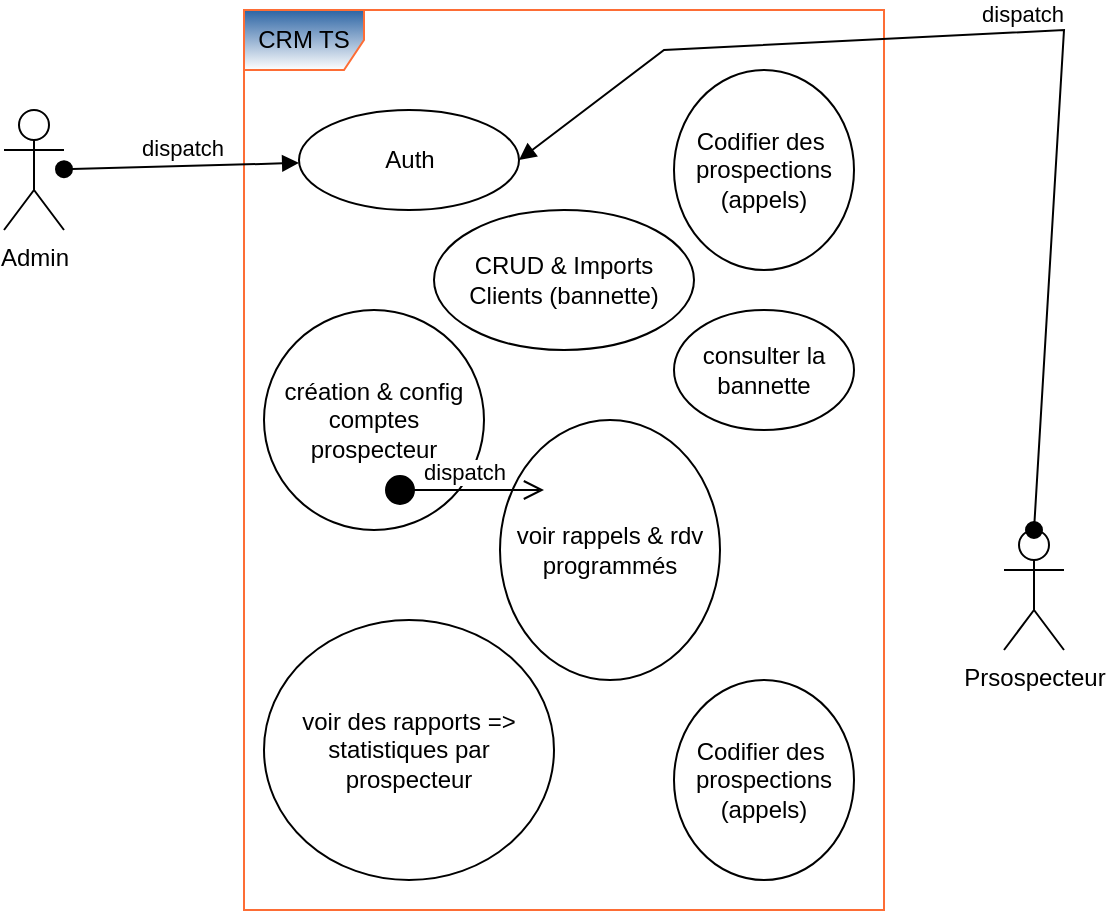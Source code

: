<mxfile version="16.4.7" type="github" pages="2">
  <diagram id="ra090TQqC1TVSofZl9dN" name="use Case">
    <mxGraphModel dx="1221" dy="642" grid="1" gridSize="10" guides="1" tooltips="1" connect="1" arrows="1" fold="1" page="1" pageScale="1" pageWidth="827" pageHeight="1169" math="0" shadow="0">
      <root>
        <mxCell id="0" />
        <mxCell id="1" parent="0" />
        <mxCell id="5pWSBIOGs208yuar4rHA-1" value="CRM TS" style="shape=umlFrame;whiteSpace=wrap;html=1;fillColor=#2C64A4;strokeColor=#FD6D35;gradientColor=#ffffff;shadow=0;sketch=0;fillStyle=zigzag;" vertex="1" parent="1">
          <mxGeometry x="230" y="30" width="320" height="450" as="geometry" />
        </mxCell>
        <mxCell id="5pWSBIOGs208yuar4rHA-2" value="Auth" style="ellipse;whiteSpace=wrap;html=1;" vertex="1" parent="1">
          <mxGeometry x="257.5" y="80" width="110" height="50" as="geometry" />
        </mxCell>
        <mxCell id="5pWSBIOGs208yuar4rHA-3" value="consulter la bannette" style="ellipse;whiteSpace=wrap;html=1;" vertex="1" parent="1">
          <mxGeometry x="445" y="180" width="90" height="60" as="geometry" />
        </mxCell>
        <mxCell id="5pWSBIOGs208yuar4rHA-4" value="Codifier des&amp;nbsp; prospections (appels)" style="ellipse;whiteSpace=wrap;html=1;" vertex="1" parent="1">
          <mxGeometry x="445" y="60" width="90" height="100" as="geometry" />
        </mxCell>
        <mxCell id="5pWSBIOGs208yuar4rHA-5" value="voir rappels &amp;amp; rdv programmés" style="ellipse;whiteSpace=wrap;html=1;" vertex="1" parent="1">
          <mxGeometry x="358" y="235" width="110" height="130" as="geometry" />
        </mxCell>
        <mxCell id="5pWSBIOGs208yuar4rHA-6" value="CRUD &amp;amp; Imports Clients (bannette)" style="ellipse;whiteSpace=wrap;html=1;" vertex="1" parent="1">
          <mxGeometry x="325" y="130" width="130" height="70" as="geometry" />
        </mxCell>
        <mxCell id="5pWSBIOGs208yuar4rHA-7" value="création &amp;amp; config comptes prospecteur" style="ellipse;whiteSpace=wrap;html=1;" vertex="1" parent="1">
          <mxGeometry x="240" y="180" width="110" height="110" as="geometry" />
        </mxCell>
        <mxCell id="5pWSBIOGs208yuar4rHA-8" value="Admin" style="shape=umlActor;verticalLabelPosition=bottom;verticalAlign=top;html=1;" vertex="1" parent="1">
          <mxGeometry x="110" y="80" width="30" height="60" as="geometry" />
        </mxCell>
        <mxCell id="5pWSBIOGs208yuar4rHA-9" value="Prsospecteur" style="shape=umlActor;verticalLabelPosition=bottom;verticalAlign=top;html=1;" vertex="1" parent="1">
          <mxGeometry x="610" y="290" width="30" height="60" as="geometry" />
        </mxCell>
        <mxCell id="5pWSBIOGs208yuar4rHA-10" value="voir des rapports =&amp;gt; statistiques par prospecteur" style="ellipse;whiteSpace=wrap;html=1;" vertex="1" parent="1">
          <mxGeometry x="240" y="335" width="145" height="130" as="geometry" />
        </mxCell>
        <mxCell id="5pWSBIOGs208yuar4rHA-12" value="Codifier des&amp;nbsp; prospections (appels)" style="ellipse;whiteSpace=wrap;html=1;" vertex="1" parent="1">
          <mxGeometry x="445" y="365" width="90" height="100" as="geometry" />
        </mxCell>
        <mxCell id="iCZ0ywXKxdEoLzoU49FP-1" value="dispatch" style="html=1;verticalAlign=bottom;startArrow=circle;startFill=1;endArrow=open;startSize=6;endSize=8;rounded=0;" edge="1" parent="1">
          <mxGeometry width="80" relative="1" as="geometry">
            <mxPoint x="300" y="270" as="sourcePoint" />
            <mxPoint x="380" y="270" as="targetPoint" />
          </mxGeometry>
        </mxCell>
        <mxCell id="iCZ0ywXKxdEoLzoU49FP-2" value="dispatch" style="html=1;verticalAlign=bottom;startArrow=oval;startFill=1;endArrow=block;startSize=8;rounded=0;exitX=0.5;exitY=0;exitDx=0;exitDy=0;exitPerimeter=0;entryX=1;entryY=0.5;entryDx=0;entryDy=0;" edge="1" parent="1" source="5pWSBIOGs208yuar4rHA-9" target="5pWSBIOGs208yuar4rHA-2">
          <mxGeometry width="60" relative="1" as="geometry">
            <mxPoint x="310" y="270" as="sourcePoint" />
            <mxPoint x="370" y="270" as="targetPoint" />
            <Array as="points">
              <mxPoint x="640" y="40" />
              <mxPoint x="440" y="50" />
            </Array>
          </mxGeometry>
        </mxCell>
        <mxCell id="iCZ0ywXKxdEoLzoU49FP-3" value="dispatch" style="html=1;verticalAlign=bottom;startArrow=oval;startFill=1;endArrow=block;startSize=8;rounded=0;" edge="1" parent="1" source="5pWSBIOGs208yuar4rHA-8" target="5pWSBIOGs208yuar4rHA-2">
          <mxGeometry width="60" relative="1" as="geometry">
            <mxPoint x="310" y="270" as="sourcePoint" />
            <mxPoint x="260" y="90" as="targetPoint" />
          </mxGeometry>
        </mxCell>
      </root>
    </mxGraphModel>
  </diagram>
  <diagram id="WClvq3YM0WJYj9vJKpVZ" name="Class Diagramme">
    <mxGraphModel dx="1221" dy="642" grid="1" gridSize="10" guides="1" tooltips="1" connect="1" arrows="1" fold="1" page="1" pageScale="1" pageWidth="827" pageHeight="1169" math="0" shadow="0">
      <root>
        <mxCell id="T2sBMQwGrrTg_-tI-4FX-0" />
        <mxCell id="T2sBMQwGrrTg_-tI-4FX-1" parent="T2sBMQwGrrTg_-tI-4FX-0" />
        <mxCell id="T2sBMQwGrrTg_-tI-4FX-3" value="&lt;p style=&quot;margin: 0px ; margin-top: 4px ; text-align: center&quot;&gt;&lt;b&gt;User&lt;/b&gt;&lt;/p&gt;&lt;hr size=&quot;1&quot;&gt;&lt;p style=&quot;margin: 0px ; margin-left: 4px&quot;&gt;+ id: integer&lt;/p&gt;&lt;p style=&quot;margin: 0px ; margin-left: 4px&quot;&gt;+ full name : string&lt;/p&gt;&lt;p style=&quot;margin: 0px ; margin-left: 4px&quot;&gt;+ Email. String&lt;/p&gt;&lt;p style=&quot;margin: 0px ; margin-left: 4px&quot;&gt;+ login string&lt;/p&gt;&lt;p style=&quot;margin: 0px ; margin-left: 4px&quot;&gt;+ Password hash.&lt;/p&gt;&lt;p style=&quot;margin: 0px ; margin-left: 4px&quot;&gt;+ Role [Admin | Prospect]&lt;/p&gt;&lt;hr size=&quot;1&quot;&gt;&lt;p style=&quot;margin: 0px ; margin-left: 4px&quot;&gt;+ s&#39;authentifier (login,pass): Boolean.&lt;/p&gt;&lt;p style=&quot;margin: 0px ; margin-left: 4px&quot;&gt;+&amp;nbsp;&lt;/p&gt;&lt;span style=&quot;color: rgba(0 , 0 , 0 , 0) ; font-family: monospace ; font-size: 0px&quot;&gt;%3CmxGraphModel%3E%3Croot%3E%3CmxCell%20id%3D%220%22%2F%3E%3CmxCell%20id%3D%221%22%20parent%3D%220%22%2F%3E%3CmxCell%20id%3D%222%22%20value%3D%22%26lt%3Bp%20style%3D%26quot%3Bmargin%3A%200px%20%3B%20margin-top%3A%204px%20%3B%20text-align%3A%20center%26quot%3B%26gt%3B%26lt%3Bb%26gt%3BUser%26lt%3B%2Fb%26gt%3B%26lt%3B%2Fp%26gt%3B%26lt%3Bhr%20size%3D%26quot%3B1%26quot%3B%26gt%3B%26lt%3Bp%20style%3D%26quot%3Bmargin%3A%200px%20%3B%20margin-left%3A%204px%26quot%3B%26gt%3B%2B%20id%3A%20integer%26lt%3B%2Fp%26gt%3B%26lt%3Bp%20style%3D%26quot%3Bmargin%3A%200px%20%3B%20margin-left%3A%204px%26quot%3B%26gt%3B%2B%20full%20name%20%3A%20string%26lt%3B%2Fp%26gt%3B%26lt%3Bp%20style%3D%26quot%3Bmargin%3A%200px%20%3B%20margin-left%3A%204px%26quot%3B%26gt%3B%2B%20login%20string%26lt%3B%2Fp%26gt%3B%26lt%3Bp%20style%3D%26quot%3Bmargin%3A%200px%20%3B%20margin-left%3A%204px%26quot%3B%26gt%3B%2B%20Password%20hash.%26lt%3B%2Fp%26gt%3B%26lt%3Bp%20style%3D%26quot%3Bmargin%3A%200px%20%3B%20margin-left%3A%204px%26quot%3B%26gt%3B%2B%20Role%20%5BAdmin%20%7C%20Prospect%5D%26lt%3B%2Fp%26gt%3B%26lt%3Bhr%20size%3D%26quot%3B1%26quot%3B%26gt%3B%26lt%3Bp%20style%3D%26quot%3Bmargin%3A%200px%20%3B%20margin-left%3A%204px%26quot%3B%26gt%3B%2B%20s&#39;authentifier%20(login%2Cpass)%3A%20Boolean.%26lt%3B%2Fp%26gt%3B%26lt%3Bp%20style%3D%26quot%3Bmargin%3A%200px%20%3B%20margin-left%3A%204px%26quot%3B%26gt%3B%2B%26amp%3Bnbsp%3B%26lt%3B%2Fp%26gt%3B%22%20style%3D%22verticalAlign%3Dtop%3Balign%3Dleft%3Boverflow%3Dfill%3BfontSize%3D12%3BfontFamily%3DHelvetica%3Bhtml%3D1%3Bshadow%3D0%3Bsketch%3D0%3BfillStyle%3Dzigzag%3BstrokeColor%3D%23FD6D35%3BfillColor%3D%232C64A4%3BgradientColor%3D%23ffffff%3B%22%20vertex%3D%221%22%20parent%3D%221%22%3E%3CmxGeometry%20x%3D%2240%22%20y%3D%2250%22%20width%3D%22230%22%20height%3D%22230%22%20as%3D%22geometry%22%2F%3E%3C%2FmxCell%3E%3C%2Froot%3E%3C%2FmxGraphModel%3E&lt;/span&gt;" style="verticalAlign=top;align=left;overflow=fill;fontSize=12;fontFamily=Helvetica;html=1;shadow=0;sketch=0;fillStyle=zigzag;strokeColor=#FD6D35;fillColor=#2C64A4;gradientColor=#ffffff;" vertex="1" parent="T2sBMQwGrrTg_-tI-4FX-1">
          <mxGeometry x="150" y="20" width="230" height="230" as="geometry" />
        </mxCell>
        <mxCell id="jDyly-DM5acpHVmm9ErB-0" value="&lt;p style=&quot;margin: 0px ; margin-top: 4px ; text-align: center&quot;&gt;&lt;b&gt;Client&lt;/b&gt;&lt;/p&gt;&lt;hr size=&quot;1&quot;&gt;&lt;p style=&quot;margin: 0px ; margin-left: 4px&quot;&gt;+ id: integer&lt;/p&gt;&lt;p style=&quot;margin: 0px ; margin-left: 4px&quot;&gt;+ company name: string&lt;/p&gt;&lt;p style=&quot;margin: 0px ; margin-left: 4px&quot;&gt;+ Activity string&lt;/p&gt;&lt;p style=&quot;margin: 0px ; margin-left: 4px&quot;&gt;+ Adresse string.&lt;/p&gt;&lt;p style=&quot;margin: 0px ; margin-left: 4px&quot;&gt;+ Villle String&lt;/p&gt;&lt;p style=&quot;margin: 0px ; margin-left: 4px&quot;&gt;+ Tél 1 .&lt;/p&gt;&lt;p style=&quot;margin: 0px ; margin-left: 4px&quot;&gt;+ Tél 2.&lt;/p&gt;&lt;p style=&quot;margin: 0px ; margin-left: 4px&quot;&gt;+ Fax.&lt;/p&gt;&lt;p style=&quot;margin: 0px ; margin-left: 4px&quot;&gt;+Email.&lt;/p&gt;&lt;p style=&quot;margin: 0px ; margin-left: 4px&quot;&gt;+SiteWeb&lt;/p&gt;&lt;hr size=&quot;1&quot;&gt;&lt;p style=&quot;margin: 0px ; margin-left: 4px&quot;&gt;+&amp;nbsp;&lt;/p&gt;&lt;p style=&quot;margin: 0px ; margin-left: 4px&quot;&gt;+&amp;nbsp;&lt;/p&gt;" style="verticalAlign=top;align=left;overflow=fill;fontSize=12;fontFamily=Helvetica;html=1;shadow=0;sketch=0;fillStyle=zigzag;strokeColor=#FD6D35;fillColor=#2C64A4;gradientColor=#ffffff;" vertex="1" parent="T2sBMQwGrrTg_-tI-4FX-1">
          <mxGeometry x="560" y="310" width="230" height="230" as="geometry" />
        </mxCell>
        <mxCell id="jDyly-DM5acpHVmm9ErB-1" value="&lt;p style=&quot;margin: 0px ; margin-top: 4px ; text-align: center&quot;&gt;&lt;b&gt;Prospecteur&lt;/b&gt;&lt;/p&gt;&lt;hr size=&quot;1&quot;&gt;&lt;p style=&quot;margin: 0px ; margin-left: 4px&quot;&gt;+ Date d&#39;ajout.&lt;/p&gt;&lt;p style=&quot;margin: 0px ; margin-left: 4px&quot;&gt;&lt;br&gt;&lt;/p&gt;&lt;hr size=&quot;1&quot;&gt;&lt;p style=&quot;margin: 0px ; margin-left: 4px&quot;&gt;+ codifier des appels()&lt;/p&gt;&lt;p style=&quot;margin: 0px ; margin-left: 4px&quot;&gt;+ programmés des rappels().&lt;/p&gt;&lt;span style=&quot;color: rgba(0 , 0 , 0 , 0) ; font-family: monospace ; font-size: 0px&quot;&gt;%3CmxGraphModel%3E%3Croot%3E%3CmxCell%20id%3D%220%22%2F%3E%3CmxCell%20id%3D%221%22%20parent%3D%220%22%2F%3E%3CmxCell%20id%3D%222%22%20value%3D%22%26lt%3Bp%20style%3D%26quot%3Bmargin%3A%200px%20%3B%20margin-top%3A%204px%20%3B%20text-align%3A%20center%26quot%3B%26gt%3B%26lt%3Bb%26gt%3BUser%26lt%3B%2Fb%26gt%3B%26lt%3B%2Fp%26gt%3B%26lt%3Bhr%20size%3D%26quot%3B1%26quot%3B%26gt%3B%26lt%3Bp%20style%3D%26quot%3Bmargin%3A%200px%20%3B%20margin-left%3A%204px%26quot%3B%26gt%3B%2B%20id%3A%20integer%26lt%3B%2Fp%26gt%3B%26lt%3Bp%20style%3D%26quot%3Bmargin%3A%200px%20%3B%20margin-left%3A%204px%26quot%3B%26gt%3B%2B%20full%20name%20%3A%20string%26lt%3B%2Fp%26gt%3B%26lt%3Bp%20style%3D%26quot%3Bmargin%3A%200px%20%3B%20margin-left%3A%204px%26quot%3B%26gt%3B%2B%20login%20string%26lt%3B%2Fp%26gt%3B%26lt%3Bp%20style%3D%26quot%3Bmargin%3A%200px%20%3B%20margin-left%3A%204px%26quot%3B%26gt%3B%2B%20Password%20hash.%26lt%3B%2Fp%26gt%3B%26lt%3Bp%20style%3D%26quot%3Bmargin%3A%200px%20%3B%20margin-left%3A%204px%26quot%3B%26gt%3B%2B%20Role%20%5BAdmin%20%7C%20Prospect%5D%26lt%3B%2Fp%26gt%3B%26lt%3Bhr%20size%3D%26quot%3B1%26quot%3B%26gt%3B%26lt%3Bp%20style%3D%26quot%3Bmargin%3A%200px%20%3B%20margin-left%3A%204px%26quot%3B%26gt%3B%2B%20s&#39;authentifier%20(login%2Cpass)%3A%20Boolean.%26lt%3B%2Fp%26gt%3B%26lt%3Bp%20style%3D%26quot%3Bmargin%3A%200px%20%3B%20margin-left%3A%204px%26quot%3B%26gt%3B%2B%26amp%3Bnbsp%3B%26lt%3B%2Fp%26gt%3B%22%20style%3D%22verticalAlign%3Dtop%3Balign%3Dleft%3Boverflow%3Dfill%3BfontSize%3D12%3BfontFamily%3DHelvetica%3Bhtml%3D1%3Bshadow%3D0%3Bsketch%3D0%3BfillStyle%3Dzigzag%3BstrokeColor%3D%23FD6D35%3BfillColor%3D%232C64A4%3BgradientColor%3D%23ffffff%3B%22%20vertex%3D%221%22%20parent%3D%221%22%3E%3CmxGeometry%20x%3D%2240%22%20y%3D%2250%22%20width%3D%22230%22%20height%3D%22230%22%20as%3D%22geometry%22%2F%3E%3C%2FmxCell%3E%3C%2Froot%3E%3C%2FmxGraphModel%3E&lt;/span&gt;" style="verticalAlign=top;align=left;overflow=fill;fontSize=12;fontFamily=Helvetica;html=1;shadow=0;sketch=0;fillStyle=zigzag;strokeColor=#FD6D35;fillColor=#2C64A4;gradientColor=#ffffff;" vertex="1" parent="T2sBMQwGrrTg_-tI-4FX-1">
          <mxGeometry x="280" y="310" width="230" height="230" as="geometry" />
        </mxCell>
        <mxCell id="jDyly-DM5acpHVmm9ErB-2" value="&lt;p style=&quot;margin: 0px ; margin-top: 4px ; text-align: center&quot;&gt;&lt;b&gt;Admin&lt;/b&gt;&lt;/p&gt;&lt;hr size=&quot;1&quot;&gt;&lt;p style=&quot;margin: 0px ; margin-left: 4px&quot;&gt;&lt;br&gt;&lt;/p&gt;&lt;hr size=&quot;1&quot;&gt;&lt;p style=&quot;margin: 0px ; margin-left: 4px&quot;&gt;&lt;span&gt;+ import des clients.() .&lt;/span&gt;&lt;br&gt;&lt;/p&gt;&lt;p style=&quot;margin: 0px ; margin-left: 4px&quot;&gt;&lt;span&gt;+ Maj de la bannette().&lt;/span&gt;&lt;/p&gt;&lt;p style=&quot;margin: 0px ; margin-left: 4px&quot;&gt;&lt;span&gt;+ Création des profils prospects()&lt;/span&gt;&lt;/p&gt;&lt;span style=&quot;color: rgba(0 , 0 , 0 , 0) ; font-family: monospace ; font-size: 0px&quot;&gt;%3CmxGraphModel%3E%3Croot%3E%3CmxCell%20id%3D%220%22%2F%3E%3CmxCell%20id%3D%221%22%20parent%3D%220%22%2F%3E%3CmxCell%20id%3D%222%22%20value%3D%22%26lt%3Bp%20style%3D%26quot%3Bmargin%3A%200px%20%3B%20margin-top%3A%204px%20%3B%20text-align%3A%20center%26quot%3B%26gt%3B%26lt%3Bb%26gt%3BUser%26lt%3B%2Fb%26gt%3B%26lt%3B%2Fp%26gt%3B%26lt%3Bhr%20size%3D%26quot%3B1%26quot%3B%26gt%3B%26lt%3Bp%20style%3D%26quot%3Bmargin%3A%200px%20%3B%20margin-left%3A%204px%26quot%3B%26gt%3B%2B%20id%3A%20integer%26lt%3B%2Fp%26gt%3B%26lt%3Bp%20style%3D%26quot%3Bmargin%3A%200px%20%3B%20margin-left%3A%204px%26quot%3B%26gt%3B%2B%20full%20name%20%3A%20string%26lt%3B%2Fp%26gt%3B%26lt%3Bp%20style%3D%26quot%3Bmargin%3A%200px%20%3B%20margin-left%3A%204px%26quot%3B%26gt%3B%2B%20login%20string%26lt%3B%2Fp%26gt%3B%26lt%3Bp%20style%3D%26quot%3Bmargin%3A%200px%20%3B%20margin-left%3A%204px%26quot%3B%26gt%3B%2B%20Password%20hash.%26lt%3B%2Fp%26gt%3B%26lt%3Bp%20style%3D%26quot%3Bmargin%3A%200px%20%3B%20margin-left%3A%204px%26quot%3B%26gt%3B%2B%20Role%20%5BAdmin%20%7C%20Prospect%5D%26lt%3B%2Fp%26gt%3B%26lt%3Bhr%20size%3D%26quot%3B1%26quot%3B%26gt%3B%26lt%3Bp%20style%3D%26quot%3Bmargin%3A%200px%20%3B%20margin-left%3A%204px%26quot%3B%26gt%3B%2B%20s&#39;authentifier%20(login%2Cpass)%3A%20Boolean.%26lt%3B%2Fp%26gt%3B%26lt%3Bp%20style%3D%26quot%3Bmargin%3A%200px%20%3B%20margin-left%3A%204px%26quot%3B%26gt%3B%2B%26amp%3Bnbsp%3B%26lt%3B%2Fp%26gt%3B%22%20style%3D%22verticalAlign%3Dtop%3Balign%3Dleft%3Boverflow%3Dfill%3BfontSize%3D12%3BfontFamily%3DHelvetica%3Bhtml%3D1%3Bshadow%3D0%3Bsketch%3D0%3BfillStyle%3Dzigzag%3BstrokeColor%3D%23FD6D35%3BfillColor%3D%232C64A4%3BgradientColor%3D%23ffffff%3B%22%20vertex%3D%221%22%20parent%3D%221%22%3E%3CmxGeometry%20x%3D%2240%22%20y%3D%2250%22%20width%3D%22230%22%20height%3D%22230%22%20as%3D%22geometry%22%2F%3E%3C%2FmxCell%3E%3C%2Froot%3E%3C%2FmxGraphModel%3E&lt;/span&gt;" style="verticalAlign=top;align=left;overflow=fill;fontSize=12;fontFamily=Helvetica;html=1;shadow=0;sketch=0;fillStyle=zigzag;strokeColor=#FD6D35;fillColor=#2C64A4;gradientColor=#ffffff;" vertex="1" parent="T2sBMQwGrrTg_-tI-4FX-1">
          <mxGeometry x="20" y="310" width="230" height="230" as="geometry" />
        </mxCell>
        <mxCell id="jDyly-DM5acpHVmm9ErB-3" value="" style="endArrow=open;startArrow=circlePlus;endFill=0;startFill=0;endSize=8;html=1;rounded=0;" edge="1" parent="T2sBMQwGrrTg_-tI-4FX-1" source="jDyly-DM5acpHVmm9ErB-2" target="T2sBMQwGrrTg_-tI-4FX-3">
          <mxGeometry width="160" relative="1" as="geometry">
            <mxPoint x="380" y="340" as="sourcePoint" />
            <mxPoint x="540" y="340" as="targetPoint" />
            <Array as="points">
              <mxPoint x="220" y="300" />
            </Array>
          </mxGeometry>
        </mxCell>
        <mxCell id="jDyly-DM5acpHVmm9ErB-4" value="" style="endArrow=open;startArrow=circlePlus;endFill=0;startFill=0;endSize=8;html=1;rounded=0;exitX=0.205;exitY=0.012;exitDx=0;exitDy=0;exitPerimeter=0;" edge="1" parent="T2sBMQwGrrTg_-tI-4FX-1" source="jDyly-DM5acpHVmm9ErB-1" target="T2sBMQwGrrTg_-tI-4FX-3">
          <mxGeometry width="160" relative="1" as="geometry">
            <mxPoint x="212.414" y="340" as="sourcePoint" />
            <mxPoint x="243.636" y="260.0" as="targetPoint" />
            <Array as="points" />
          </mxGeometry>
        </mxCell>
        <mxCell id="jDyly-DM5acpHVmm9ErB-5" value="&lt;p style=&quot;margin: 0px ; margin-top: 4px ; text-align: center&quot;&gt;&lt;b&gt;Codif&lt;/b&gt;&lt;/p&gt;&lt;hr size=&quot;1&quot;&gt;&lt;p style=&quot;margin: 0px ; margin-left: 4px&quot;&gt;+ id: integer&lt;/p&gt;&lt;p style=&quot;margin: 0px ; margin-left: 4px&quot;&gt;+ id client&amp;nbsp;&lt;/p&gt;&lt;p style=&quot;margin: 0px ; margin-left: 4px&quot;&gt;+ id prospect.&lt;/p&gt;&lt;p style=&quot;margin: 0px ; margin-left: 4px&quot;&gt;+ DateTime.&lt;/p&gt;&lt;p style=&quot;margin: 0px ; margin-left: 4px&quot;&gt;+Joingnabilité (Liste).&lt;/p&gt;&lt;p style=&quot;margin: 0px ; margin-left: 4px&quot;&gt;+ Nbr Tentatives : + integer&amp;nbsp;&lt;/p&gt;&lt;p style=&quot;margin: 0px ; margin-left: 4px&quot;&gt;+Taille&lt;/p&gt;&lt;p style=&quot;margin: 0px ; margin-left: 4px&quot;&gt;+Capital&lt;/p&gt;&lt;p style=&quot;margin: 0px ; margin-left: 4px&quot;&gt;+Reponse Client.&lt;/p&gt;&lt;p style=&quot;margin: 0px ; margin-left: 4px&quot;&gt;+Nom du contact..&lt;/p&gt;&lt;p style=&quot;margin: 0px ; margin-left: 4px&quot;&gt;+Poste Contact.&lt;/p&gt;&lt;p style=&quot;margin: 0px ; margin-left: 4px&quot;&gt;+Tél.&lt;/p&gt;&lt;p style=&quot;margin: 0px ; margin-left: 4px&quot;&gt;+id_Prestation.&lt;/p&gt;&lt;p style=&quot;margin: 0px ; margin-left: 4px&quot;&gt;+Proposition Commerciale.&lt;/p&gt;&lt;p style=&quot;margin: 0px ; margin-left: 4px&quot;&gt;&lt;br&gt;&lt;/p&gt;&lt;p style=&quot;margin: 0px ; margin-left: 4px&quot;&gt;&lt;br&gt;&lt;/p&gt;&lt;hr size=&quot;1&quot;&gt;&lt;p style=&quot;margin: 0px ; margin-left: 4px&quot;&gt;+&amp;nbsp;&lt;/p&gt;&lt;p style=&quot;margin: 0px ; margin-left: 4px&quot;&gt;+&amp;nbsp;&lt;/p&gt;" style="verticalAlign=top;align=left;overflow=fill;fontSize=12;fontFamily=Helvetica;html=1;shadow=0;sketch=0;fillStyle=zigzag;strokeColor=#FD6D35;fillColor=#2C64A4;gradientColor=#ffffff;" vertex="1" parent="T2sBMQwGrrTg_-tI-4FX-1">
          <mxGeometry x="270" y="560" width="230" height="310" as="geometry" />
        </mxCell>
        <mxCell id="jDyly-DM5acpHVmm9ErB-6" value="&lt;p style=&quot;margin: 0px ; margin-top: 4px ; text-align: center&quot;&gt;&lt;b&gt;Prestation&lt;/b&gt;&lt;/p&gt;&lt;br&gt;&lt;p style=&quot;margin: 0px ; margin-left: 4px&quot;&gt;&lt;br&gt;&lt;/p&gt;&lt;hr size=&quot;1&quot;&gt;&lt;p style=&quot;margin: 0px ; margin-left: 4px&quot;&gt;+ id&lt;/p&gt;&lt;p style=&quot;margin: 0px ; margin-left: 4px&quot;&gt;+ Nom&lt;/p&gt;&lt;p style=&quot;margin: 0px ; margin-left: 4px&quot;&gt;+ Description&lt;/p&gt;" style="verticalAlign=top;align=left;overflow=fill;fontSize=12;fontFamily=Helvetica;html=1;shadow=0;sketch=0;fillStyle=zigzag;strokeColor=#FD6D35;fillColor=#2C64A4;gradientColor=#ffffff;" vertex="1" parent="T2sBMQwGrrTg_-tI-4FX-1">
          <mxGeometry x="20" y="560" width="230" height="230" as="geometry" />
        </mxCell>
        <mxCell id="jDyly-DM5acpHVmm9ErB-8" value="&lt;p style=&quot;margin: 0px ; margin-top: 4px ; text-align: center&quot;&gt;&lt;/p&gt;&lt;b&gt;&lt;div style=&quot;text-align: center&quot;&gt;&lt;b&gt;RDV&lt;/b&gt;&lt;/div&gt;&lt;/b&gt;&lt;p style=&quot;margin: 0px ; margin-left: 4px&quot;&gt;&lt;br&gt;&lt;/p&gt;&lt;hr size=&quot;1&quot;&gt;&lt;p style=&quot;margin: 0px ; margin-left: 4px&quot;&gt;+ id&lt;/p&gt;&lt;p style=&quot;margin: 0px ; margin-left: 4px&quot;&gt;+ id_client&lt;/p&gt;&lt;p style=&quot;margin: 0px ; margin-left: 4px&quot;&gt;+ id_prospect.&lt;/p&gt;&lt;p style=&quot;margin: 0px ; margin-left: 4px&quot;&gt;+ DateTime.&lt;/p&gt;&lt;p style=&quot;margin: 0px ; margin-left: 4px&quot;&gt;&lt;br&gt;&lt;/p&gt;" style="verticalAlign=top;align=left;overflow=fill;fontSize=12;fontFamily=Helvetica;html=1;shadow=0;sketch=0;fillStyle=zigzag;strokeColor=#FD6D35;fillColor=#2C64A4;gradientColor=#ffffff;" vertex="1" parent="T2sBMQwGrrTg_-tI-4FX-1">
          <mxGeometry x="560" y="550" width="230" height="230" as="geometry" />
        </mxCell>
        <mxCell id="jDyly-DM5acpHVmm9ErB-9" value="&lt;p style=&quot;margin: 0px ; margin-top: 4px ; text-align: center&quot;&gt;&lt;/p&gt;&lt;b&gt;&lt;div style=&quot;text-align: center&quot;&gt;&lt;b&gt;Rappel&lt;/b&gt;&lt;/div&gt;&lt;/b&gt;&lt;p style=&quot;margin: 0px ; margin-left: 4px&quot;&gt;&lt;br&gt;&lt;/p&gt;&lt;hr size=&quot;1&quot;&gt;&lt;p style=&quot;margin: 0px ; margin-left: 4px&quot;&gt;+ id&lt;/p&gt;&lt;p style=&quot;margin: 0px ; margin-left: 4px&quot;&gt;+ id_client&lt;/p&gt;&lt;p style=&quot;margin: 0px ; margin-left: 4px&quot;&gt;+ id_codif&lt;/p&gt;&lt;p style=&quot;margin: 0px ; margin-left: 4px&quot;&gt;+ id_Prospect&lt;/p&gt;&lt;p style=&quot;margin: 0px ; margin-left: 4px&quot;&gt;+ dateTime.&lt;/p&gt;&lt;p style=&quot;margin: 0px ; margin-left: 4px&quot;&gt;+&amp;nbsp;&lt;/p&gt;" style="verticalAlign=top;align=left;overflow=fill;fontSize=12;fontFamily=Helvetica;html=1;shadow=0;sketch=0;fillStyle=zigzag;strokeColor=#FD6D35;fillColor=#2C64A4;gradientColor=#ffffff;" vertex="1" parent="T2sBMQwGrrTg_-tI-4FX-1">
          <mxGeometry x="560" y="790" width="230" height="150" as="geometry" />
        </mxCell>
      </root>
    </mxGraphModel>
  </diagram>
</mxfile>
